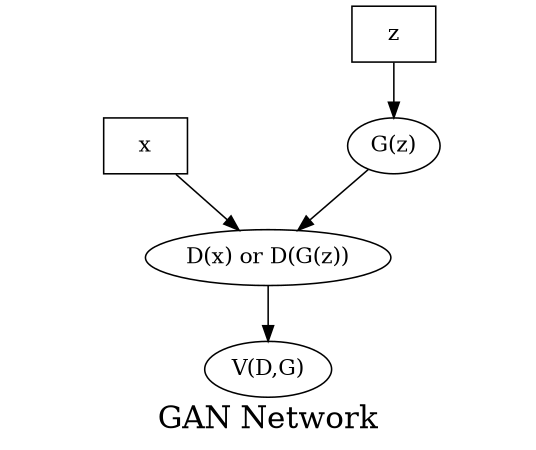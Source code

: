 // sudo apt-get install graphviz
// dot -Tpng gan-network.dot -o gan-network.png
// xdot gan-network.dot
digraph NN
{
	label="GAN Network";
	fontsize=20;
	size="4,3";
	ratio=fill;

	x [shape=box, label="x"];
	z [shape=box, label="z"];
	D [label="D(x) or D(G(z))"];
	G [label="G(z)"];
	V [label="V(D,G)"];

	x -> D;
	z -> G;
	G -> D;
	D -> V;
}
